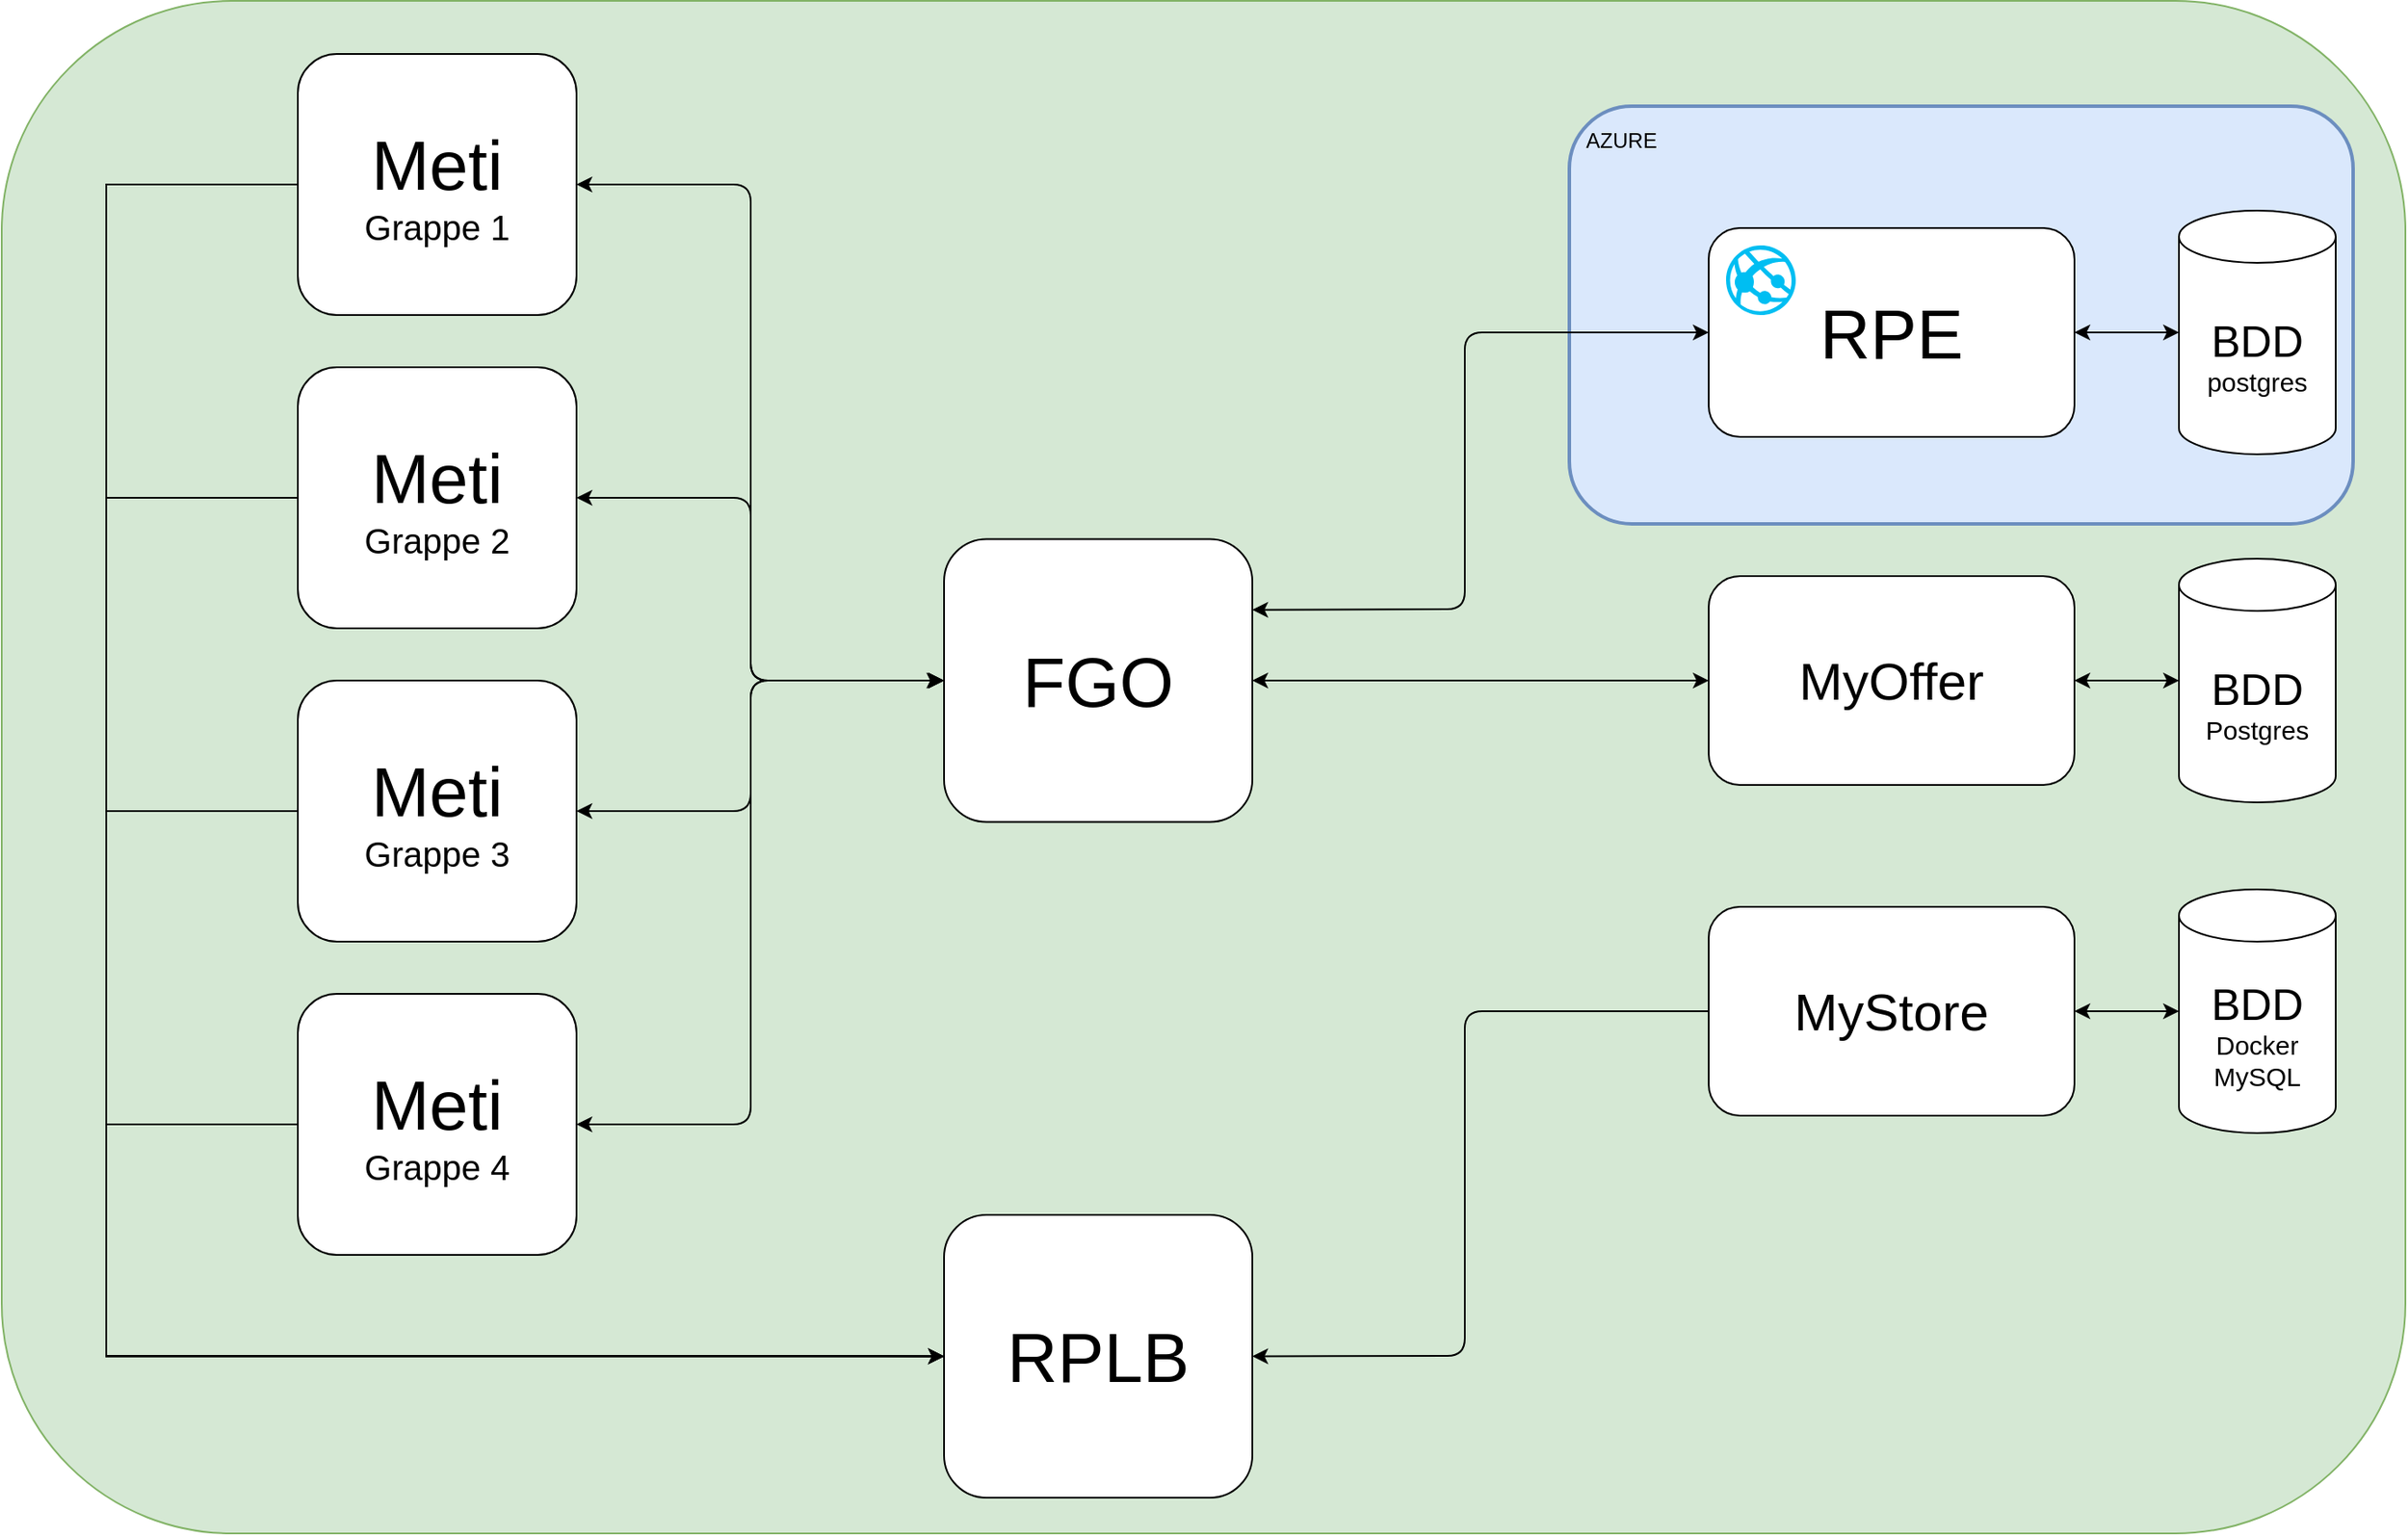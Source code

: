 <mxfile version="14.3.2" type="github">
  <diagram id="Ht1M8jgEwFfnCIfOTk4-" name="Page-1">
    <mxGraphModel dx="4369" dy="1007" grid="1" gridSize="10" guides="1" tooltips="1" connect="1" arrows="1" fold="1" page="1" pageScale="1" pageWidth="1169" pageHeight="827" math="0" shadow="0">
      <root>
        <mxCell id="0" />
        <mxCell id="1" parent="0" />
        <mxCell id="PIJa-xAXMbUZL5U9VrCR-3" value="" style="rounded=1;whiteSpace=wrap;html=1;fillColor=#d5e8d4;strokeColor=#82b366;" vertex="1" parent="1">
          <mxGeometry x="-1400" y="129.5" width="1380" height="880.5" as="geometry" />
        </mxCell>
        <mxCell id="PIJa-xAXMbUZL5U9VrCR-1" value="" style="rounded=1;whiteSpace=wrap;html=1;fillColor=#dae8fc;strokeColor=#6c8ebf;align=left;strokeWidth=2;" vertex="1" parent="1">
          <mxGeometry x="-500" y="190" width="450" height="240" as="geometry" />
        </mxCell>
        <mxCell id="PIJa-xAXMbUZL5U9VrCR-4" value="&lt;font style=&quot;font-size: 40px&quot;&gt;FGO&lt;/font&gt;" style="rounded=1;whiteSpace=wrap;html=1;" vertex="1" parent="1">
          <mxGeometry x="-859" y="438.75" width="177" height="162.5" as="geometry" />
        </mxCell>
        <mxCell id="PIJa-xAXMbUZL5U9VrCR-5" value="&lt;font style=&quot;font-size: 40px&quot;&gt;RPE&lt;br&gt;&lt;/font&gt;" style="rounded=1;whiteSpace=wrap;html=1;" vertex="1" parent="1">
          <mxGeometry x="-420" y="260" width="210" height="120" as="geometry" />
        </mxCell>
        <mxCell id="PIJa-xAXMbUZL5U9VrCR-6" value="&lt;font style=&quot;font-size: 30px&quot;&gt;MyOffer&lt;/font&gt;" style="rounded=1;whiteSpace=wrap;html=1;" vertex="1" parent="1">
          <mxGeometry x="-420" y="460" width="210" height="120" as="geometry" />
        </mxCell>
        <mxCell id="PIJa-xAXMbUZL5U9VrCR-7" value="&lt;font&gt;&lt;span style=&quot;font-size: 25px&quot;&gt;BDD&lt;/span&gt;&lt;br&gt;&lt;font style=&quot;font-size: 15px&quot;&gt;Docker MySQL&lt;/font&gt;&lt;br&gt;&lt;/font&gt;" style="shape=cylinder3;whiteSpace=wrap;html=1;boundedLbl=1;backgroundOutline=1;size=15;" vertex="1" parent="1">
          <mxGeometry x="-150" y="640" width="90" height="140" as="geometry" />
        </mxCell>
        <mxCell id="PIJa-xAXMbUZL5U9VrCR-8" value="&lt;font&gt;&lt;span style=&quot;font-size: 25px&quot;&gt;BDD&lt;/span&gt;&lt;br&gt;&lt;font style=&quot;font-size: 15px&quot;&gt;postgres&lt;/font&gt;&lt;br&gt;&lt;/font&gt;" style="shape=cylinder3;whiteSpace=wrap;html=1;boundedLbl=1;backgroundOutline=1;size=15;" vertex="1" parent="1">
          <mxGeometry x="-150" y="250" width="90" height="140" as="geometry" />
        </mxCell>
        <mxCell id="PIJa-xAXMbUZL5U9VrCR-9" value="" style="verticalLabelPosition=bottom;html=1;verticalAlign=top;align=center;strokeColor=none;fillColor=#00BEF2;shape=mxgraph.azure.azure_website;pointerEvents=1;" vertex="1" parent="1">
          <mxGeometry x="-410" y="270" width="40" height="40" as="geometry" />
        </mxCell>
        <mxCell id="PIJa-xAXMbUZL5U9VrCR-10" value="AZURE" style="text;html=1;strokeColor=none;fillColor=none;align=center;verticalAlign=middle;whiteSpace=wrap;rounded=0;" vertex="1" parent="1">
          <mxGeometry x="-490" y="200" width="40" height="20" as="geometry" />
        </mxCell>
        <mxCell id="PIJa-xAXMbUZL5U9VrCR-11" value="" style="endArrow=classic;startArrow=classic;html=1;entryX=0;entryY=0.5;entryDx=0;entryDy=0;exitX=1;exitY=0.25;exitDx=0;exitDy=0;" edge="1" parent="1" source="PIJa-xAXMbUZL5U9VrCR-4" target="PIJa-xAXMbUZL5U9VrCR-5">
          <mxGeometry width="50" height="50" relative="1" as="geometry">
            <mxPoint x="-620" y="380" as="sourcePoint" />
            <mxPoint x="-320" y="440" as="targetPoint" />
            <Array as="points">
              <mxPoint x="-560" y="479" />
              <mxPoint x="-560" y="320" />
            </Array>
          </mxGeometry>
        </mxCell>
        <mxCell id="PIJa-xAXMbUZL5U9VrCR-12" value="" style="endArrow=classic;startArrow=classic;html=1;" edge="1" parent="1" source="PIJa-xAXMbUZL5U9VrCR-5" target="PIJa-xAXMbUZL5U9VrCR-8">
          <mxGeometry width="50" height="50" relative="1" as="geometry">
            <mxPoint x="-574" y="430" as="sourcePoint" />
            <mxPoint x="-410" y="330" as="targetPoint" />
          </mxGeometry>
        </mxCell>
        <mxCell id="PIJa-xAXMbUZL5U9VrCR-13" value="" style="endArrow=classic;startArrow=classic;html=1;exitX=1;exitY=0.5;exitDx=0;exitDy=0;" edge="1" parent="1" source="PIJa-xAXMbUZL5U9VrCR-4" target="PIJa-xAXMbUZL5U9VrCR-6">
          <mxGeometry width="50" height="50" relative="1" as="geometry">
            <mxPoint x="-550" y="520" as="sourcePoint" />
            <mxPoint x="-410" y="330" as="targetPoint" />
          </mxGeometry>
        </mxCell>
        <mxCell id="PIJa-xAXMbUZL5U9VrCR-14" value="" style="endArrow=classic;startArrow=classic;html=1;exitX=1;exitY=0.5;exitDx=0;exitDy=0;entryX=0;entryY=0.5;entryDx=0;entryDy=0;entryPerimeter=0;" edge="1" parent="1" source="PIJa-xAXMbUZL5U9VrCR-15" target="PIJa-xAXMbUZL5U9VrCR-7">
          <mxGeometry width="50" height="50" relative="1" as="geometry">
            <mxPoint x="-200" y="330" as="sourcePoint" />
            <mxPoint x="-140" y="330" as="targetPoint" />
          </mxGeometry>
        </mxCell>
        <mxCell id="PIJa-xAXMbUZL5U9VrCR-15" value="&lt;font style=&quot;font-size: 30px&quot;&gt;MyStore&lt;/font&gt;" style="rounded=1;whiteSpace=wrap;html=1;" vertex="1" parent="1">
          <mxGeometry x="-420" y="650" width="210" height="120" as="geometry" />
        </mxCell>
        <mxCell id="PIJa-xAXMbUZL5U9VrCR-16" value="&lt;font&gt;&lt;span style=&quot;font-size: 25px&quot;&gt;BDD&lt;/span&gt;&lt;br&gt;&lt;font style=&quot;font-size: 15px&quot;&gt;Postgres&lt;/font&gt;&lt;br&gt;&lt;/font&gt;" style="shape=cylinder3;whiteSpace=wrap;html=1;boundedLbl=1;backgroundOutline=1;size=15;" vertex="1" parent="1">
          <mxGeometry x="-150" y="450" width="90" height="140" as="geometry" />
        </mxCell>
        <mxCell id="PIJa-xAXMbUZL5U9VrCR-17" value="" style="endArrow=classic;startArrow=classic;html=1;exitX=1;exitY=0.5;exitDx=0;exitDy=0;entryX=0;entryY=0.5;entryDx=0;entryDy=0;entryPerimeter=0;" edge="1" parent="1" source="PIJa-xAXMbUZL5U9VrCR-6" target="PIJa-xAXMbUZL5U9VrCR-16">
          <mxGeometry width="50" height="50" relative="1" as="geometry">
            <mxPoint x="-200.0" y="530" as="sourcePoint" />
            <mxPoint x="-140.0" y="530" as="targetPoint" />
          </mxGeometry>
        </mxCell>
        <mxCell id="PIJa-xAXMbUZL5U9VrCR-18" style="edgeStyle=orthogonalEdgeStyle;rounded=0;orthogonalLoop=1;jettySize=auto;html=1;entryX=0;entryY=0.5;entryDx=0;entryDy=0;" edge="1" parent="1" source="PIJa-xAXMbUZL5U9VrCR-19" target="PIJa-xAXMbUZL5U9VrCR-26">
          <mxGeometry relative="1" as="geometry">
            <mxPoint x="-1450" y="980" as="targetPoint" />
            <Array as="points">
              <mxPoint x="-1340" y="235" />
              <mxPoint x="-1340" y="908" />
            </Array>
          </mxGeometry>
        </mxCell>
        <mxCell id="PIJa-xAXMbUZL5U9VrCR-19" value="&lt;font&gt;&lt;span style=&quot;font-size: 40px&quot;&gt;Meti&lt;/span&gt;&lt;br&gt;&lt;font style=&quot;font-size: 20px&quot;&gt;Grappe 1&lt;/font&gt;&lt;br&gt;&lt;/font&gt;" style="rounded=1;whiteSpace=wrap;html=1;" vertex="1" parent="1">
          <mxGeometry x="-1230" y="160" width="160" height="150" as="geometry" />
        </mxCell>
        <mxCell id="PIJa-xAXMbUZL5U9VrCR-20" style="edgeStyle=orthogonalEdgeStyle;rounded=0;orthogonalLoop=1;jettySize=auto;html=1;entryX=0;entryY=0.5;entryDx=0;entryDy=0;" edge="1" parent="1" source="PIJa-xAXMbUZL5U9VrCR-21" target="PIJa-xAXMbUZL5U9VrCR-26">
          <mxGeometry relative="1" as="geometry">
            <mxPoint x="-900" y="910" as="targetPoint" />
            <Array as="points">
              <mxPoint x="-1340" y="415" />
              <mxPoint x="-1340" y="908" />
              <mxPoint x="-900" y="908" />
            </Array>
          </mxGeometry>
        </mxCell>
        <mxCell id="PIJa-xAXMbUZL5U9VrCR-21" value="&lt;font&gt;&lt;span style=&quot;font-size: 40px&quot;&gt;Meti &lt;/span&gt;&lt;br&gt;&lt;font style=&quot;font-size: 20px&quot;&gt;Grappe 2&lt;/font&gt;&lt;br&gt;&lt;/font&gt;" style="rounded=1;whiteSpace=wrap;html=1;" vertex="1" parent="1">
          <mxGeometry x="-1230" y="340" width="160" height="150" as="geometry" />
        </mxCell>
        <mxCell id="PIJa-xAXMbUZL5U9VrCR-22" style="edgeStyle=orthogonalEdgeStyle;rounded=0;orthogonalLoop=1;jettySize=auto;html=1;exitX=0;exitY=0.5;exitDx=0;exitDy=0;entryX=0;entryY=0.5;entryDx=0;entryDy=0;" edge="1" parent="1" source="PIJa-xAXMbUZL5U9VrCR-23" target="PIJa-xAXMbUZL5U9VrCR-26">
          <mxGeometry relative="1" as="geometry">
            <mxPoint x="-950" y="760" as="targetPoint" />
            <Array as="points">
              <mxPoint x="-1340" y="595" />
              <mxPoint x="-1340" y="908" />
              <mxPoint x="-940" y="908" />
            </Array>
          </mxGeometry>
        </mxCell>
        <mxCell id="PIJa-xAXMbUZL5U9VrCR-23" value="&lt;font&gt;&lt;span style=&quot;font-size: 40px&quot;&gt;Meti &lt;/span&gt;&lt;br&gt;&lt;font style=&quot;font-size: 20px&quot;&gt;Grappe 3&lt;/font&gt;&lt;br&gt;&lt;/font&gt;" style="rounded=1;whiteSpace=wrap;html=1;" vertex="1" parent="1">
          <mxGeometry x="-1230" y="520" width="160" height="150" as="geometry" />
        </mxCell>
        <mxCell id="PIJa-xAXMbUZL5U9VrCR-24" style="edgeStyle=orthogonalEdgeStyle;rounded=0;orthogonalLoop=1;jettySize=auto;html=1;exitX=0;exitY=0.5;exitDx=0;exitDy=0;entryX=0;entryY=0.5;entryDx=0;entryDy=0;" edge="1" parent="1" source="PIJa-xAXMbUZL5U9VrCR-25" target="PIJa-xAXMbUZL5U9VrCR-26">
          <mxGeometry relative="1" as="geometry">
            <mxPoint x="-1340" y="1000" as="targetPoint" />
            <Array as="points">
              <mxPoint x="-1340" y="775" />
              <mxPoint x="-1340" y="908" />
            </Array>
          </mxGeometry>
        </mxCell>
        <mxCell id="PIJa-xAXMbUZL5U9VrCR-25" value="&lt;font&gt;&lt;span style=&quot;font-size: 40px&quot;&gt;Meti&lt;/span&gt;&lt;br&gt;&lt;font style=&quot;font-size: 20px&quot;&gt;Grappe 4&lt;/font&gt;&lt;br&gt;&lt;/font&gt;" style="rounded=1;whiteSpace=wrap;html=1;" vertex="1" parent="1">
          <mxGeometry x="-1230" y="700" width="160" height="150" as="geometry" />
        </mxCell>
        <mxCell id="PIJa-xAXMbUZL5U9VrCR-26" value="&lt;font style=&quot;font-size: 40px&quot;&gt;RPLB&lt;/font&gt;" style="rounded=1;whiteSpace=wrap;html=1;" vertex="1" parent="1">
          <mxGeometry x="-859" y="827" width="177" height="162.5" as="geometry" />
        </mxCell>
        <mxCell id="PIJa-xAXMbUZL5U9VrCR-27" value="" style="endArrow=classic;html=1;exitX=0;exitY=0.5;exitDx=0;exitDy=0;entryX=1;entryY=0.5;entryDx=0;entryDy=0;" edge="1" parent="1" source="PIJa-xAXMbUZL5U9VrCR-15" target="PIJa-xAXMbUZL5U9VrCR-26">
          <mxGeometry width="50" height="50" relative="1" as="geometry">
            <mxPoint x="-640" y="570" as="sourcePoint" />
            <mxPoint x="-590" y="520" as="targetPoint" />
            <Array as="points">
              <mxPoint x="-560" y="710" />
              <mxPoint x="-560" y="908" />
            </Array>
          </mxGeometry>
        </mxCell>
        <mxCell id="PIJa-xAXMbUZL5U9VrCR-32" value="" style="endArrow=classic;startArrow=classic;html=1;entryX=1;entryY=0.5;entryDx=0;entryDy=0;exitX=0;exitY=0.5;exitDx=0;exitDy=0;" edge="1" parent="1" source="PIJa-xAXMbUZL5U9VrCR-4" target="PIJa-xAXMbUZL5U9VrCR-19">
          <mxGeometry width="50" height="50" relative="1" as="geometry">
            <mxPoint x="-570" y="540" as="sourcePoint" />
            <mxPoint x="-520" y="490" as="targetPoint" />
            <Array as="points">
              <mxPoint x="-970" y="520" />
              <mxPoint x="-970" y="235" />
            </Array>
          </mxGeometry>
        </mxCell>
        <mxCell id="PIJa-xAXMbUZL5U9VrCR-33" value="" style="endArrow=classic;startArrow=classic;html=1;entryX=1;entryY=0.5;entryDx=0;entryDy=0;" edge="1" parent="1" target="PIJa-xAXMbUZL5U9VrCR-21">
          <mxGeometry width="50" height="50" relative="1" as="geometry">
            <mxPoint x="-860" y="520" as="sourcePoint" />
            <mxPoint x="-1060" y="245" as="targetPoint" />
            <Array as="points">
              <mxPoint x="-970" y="520" />
              <mxPoint x="-970" y="415" />
            </Array>
          </mxGeometry>
        </mxCell>
        <mxCell id="PIJa-xAXMbUZL5U9VrCR-34" value="" style="endArrow=classic;startArrow=classic;html=1;entryX=1;entryY=0.5;entryDx=0;entryDy=0;exitX=0;exitY=0.5;exitDx=0;exitDy=0;" edge="1" parent="1" source="PIJa-xAXMbUZL5U9VrCR-4" target="PIJa-xAXMbUZL5U9VrCR-23">
          <mxGeometry width="50" height="50" relative="1" as="geometry">
            <mxPoint x="-890" y="481" as="sourcePoint" />
            <mxPoint x="-1060" y="425" as="targetPoint" />
            <Array as="points">
              <mxPoint x="-970" y="520" />
              <mxPoint x="-970" y="595" />
            </Array>
          </mxGeometry>
        </mxCell>
        <mxCell id="PIJa-xAXMbUZL5U9VrCR-35" value="" style="endArrow=classic;startArrow=classic;html=1;exitX=0;exitY=0.5;exitDx=0;exitDy=0;" edge="1" parent="1" source="PIJa-xAXMbUZL5U9VrCR-4">
          <mxGeometry width="50" height="50" relative="1" as="geometry">
            <mxPoint x="-880" y="491.25" as="sourcePoint" />
            <mxPoint x="-1070" y="775" as="targetPoint" />
            <Array as="points">
              <mxPoint x="-970" y="520" />
              <mxPoint x="-970" y="775" />
            </Array>
          </mxGeometry>
        </mxCell>
      </root>
    </mxGraphModel>
  </diagram>
</mxfile>
